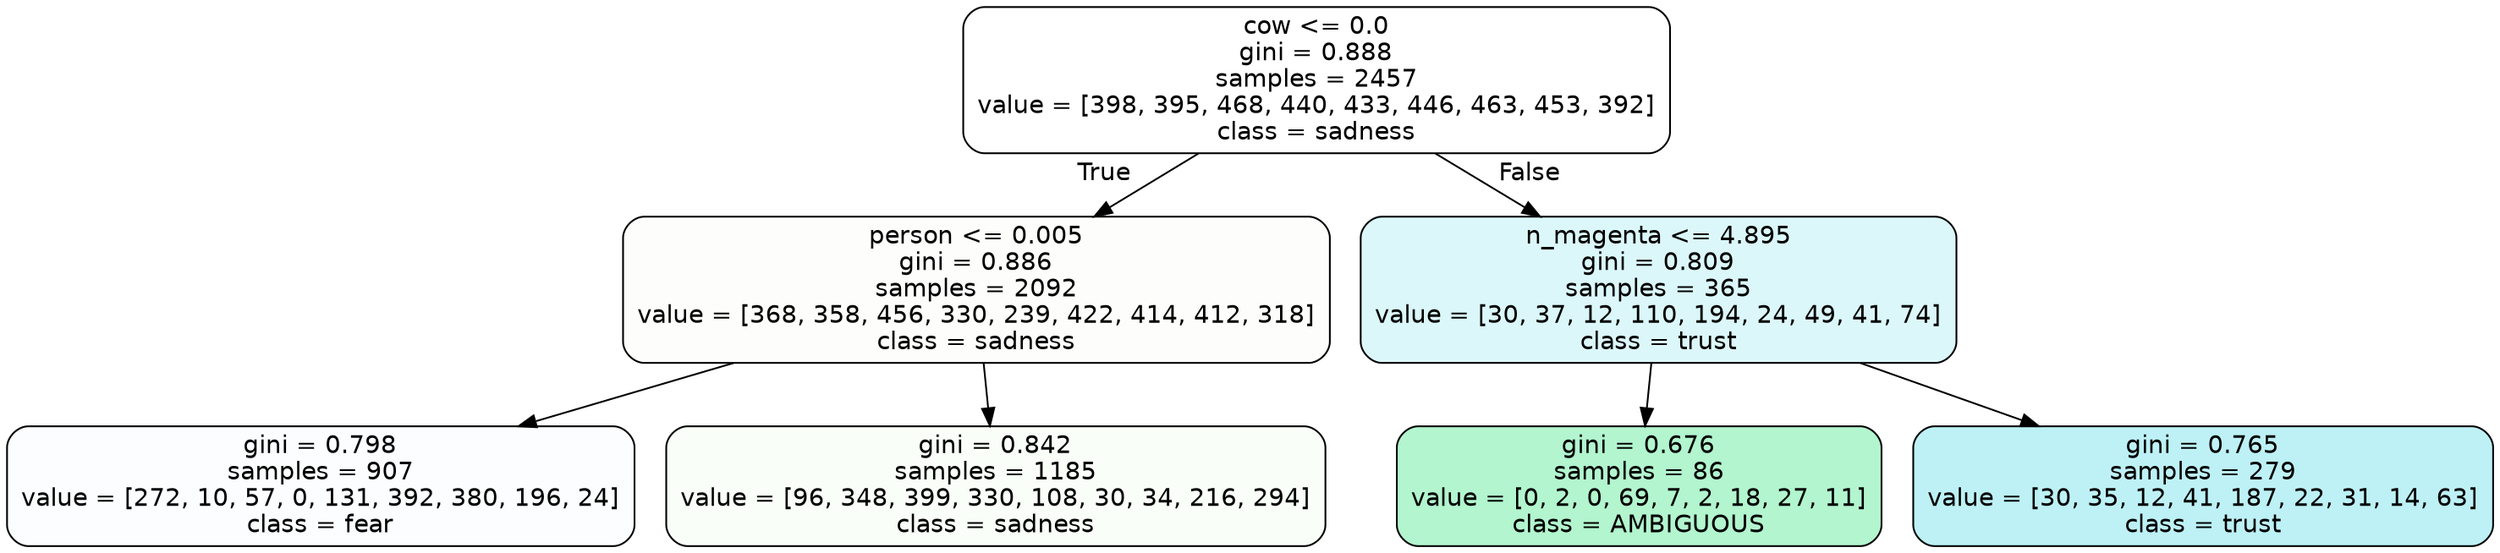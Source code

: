 digraph Tree {
node [shape=box, style="filled, rounded", color="black", fontname=helvetica] ;
edge [fontname=helvetica] ;
0 [label="cow <= 0.0\ngini = 0.888\nsamples = 2457\nvalue = [398, 395, 468, 440, 433, 446, 463, 453, 392]\nclass = sadness", fillcolor="#64e53900"] ;
1 [label="person <= 0.005\ngini = 0.886\nsamples = 2092\nvalue = [368, 358, 456, 330, 239, 422, 414, 412, 318]\nclass = sadness", fillcolor="#64e53903"] ;
0 -> 1 [labeldistance=2.5, labelangle=45, headlabel="True"] ;
2 [label="gini = 0.798\nsamples = 907\nvalue = [272, 10, 57, 0, 131, 392, 380, 196, 24]\nclass = fear", fillcolor="#3964e503"] ;
1 -> 2 ;
3 [label="gini = 0.842\nsamples = 1185\nvalue = [96, 348, 399, 330, 108, 30, 34, 216, 294]\nclass = sadness", fillcolor="#64e53909"] ;
1 -> 3 ;
4 [label="n_magenta <= 4.895\ngini = 0.809\nsamples = 365\nvalue = [30, 37, 12, 110, 194, 24, 49, 41, 74]\nclass = trust", fillcolor="#39d7e52e"] ;
0 -> 4 [labeldistance=2.5, labelangle=-45, headlabel="False"] ;
5 [label="gini = 0.676\nsamples = 86\nvalue = [0, 2, 0, 69, 7, 2, 18, 27, 11]\nclass = AMBIGUOUS", fillcolor="#39e58162"] ;
4 -> 5 ;
6 [label="gini = 0.765\nsamples = 279\nvalue = [30, 35, 12, 41, 187, 22, 31, 14, 63]\nclass = trust", fillcolor="#39d7e555"] ;
4 -> 6 ;
}